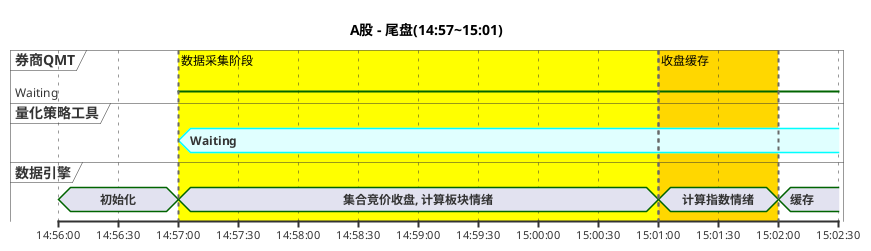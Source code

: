 @startuml
title A股 - 尾盘(14:57~15:01)
robust "券商QMT" as QMT
concise "量化策略工具" as Quant
concise "数据引擎" as Stock
scale 30 as 60 pixels

@14:56:00
Stock is 初始化

@14:57:00
Stock is "集合竞价收盘, 计算板块情绪"
Quant is Waiting #LightCyan;line:Aqua
QMT is Waiting

@15:01:00
Stock is "计算指数情绪"

@15:02:00
Stock is 缓存
highlight 14:57:00 to 15:01:00 #Yellow;line:DimGrey : 数据采集阶段
highlight 15:01:00 to 15:02:00 #Gold;line:DimGrey : 收盘缓存
@enduml
